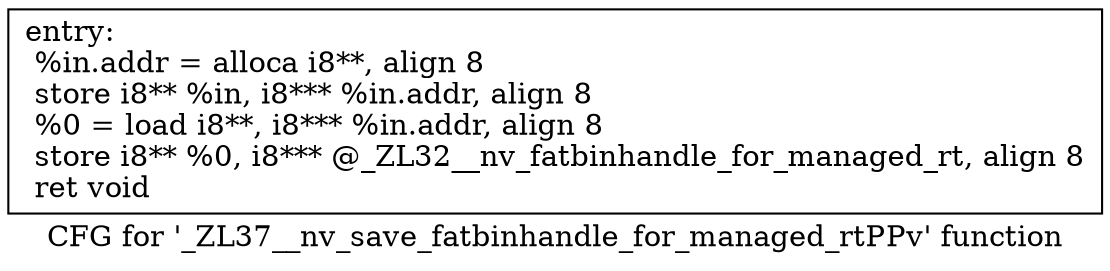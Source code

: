 digraph "CFG for '_ZL37__nv_save_fatbinhandle_for_managed_rtPPv' function" {
	label="CFG for '_ZL37__nv_save_fatbinhandle_for_managed_rtPPv' function";

	Node0x55f8461b1090 [shape=record,label="{entry:\l  %in.addr = alloca i8**, align 8\l  store i8** %in, i8*** %in.addr, align 8\l  %0 = load i8**, i8*** %in.addr, align 8\l  store i8** %0, i8*** @_ZL32__nv_fatbinhandle_for_managed_rt, align 8\l  ret void\l}"];
}
